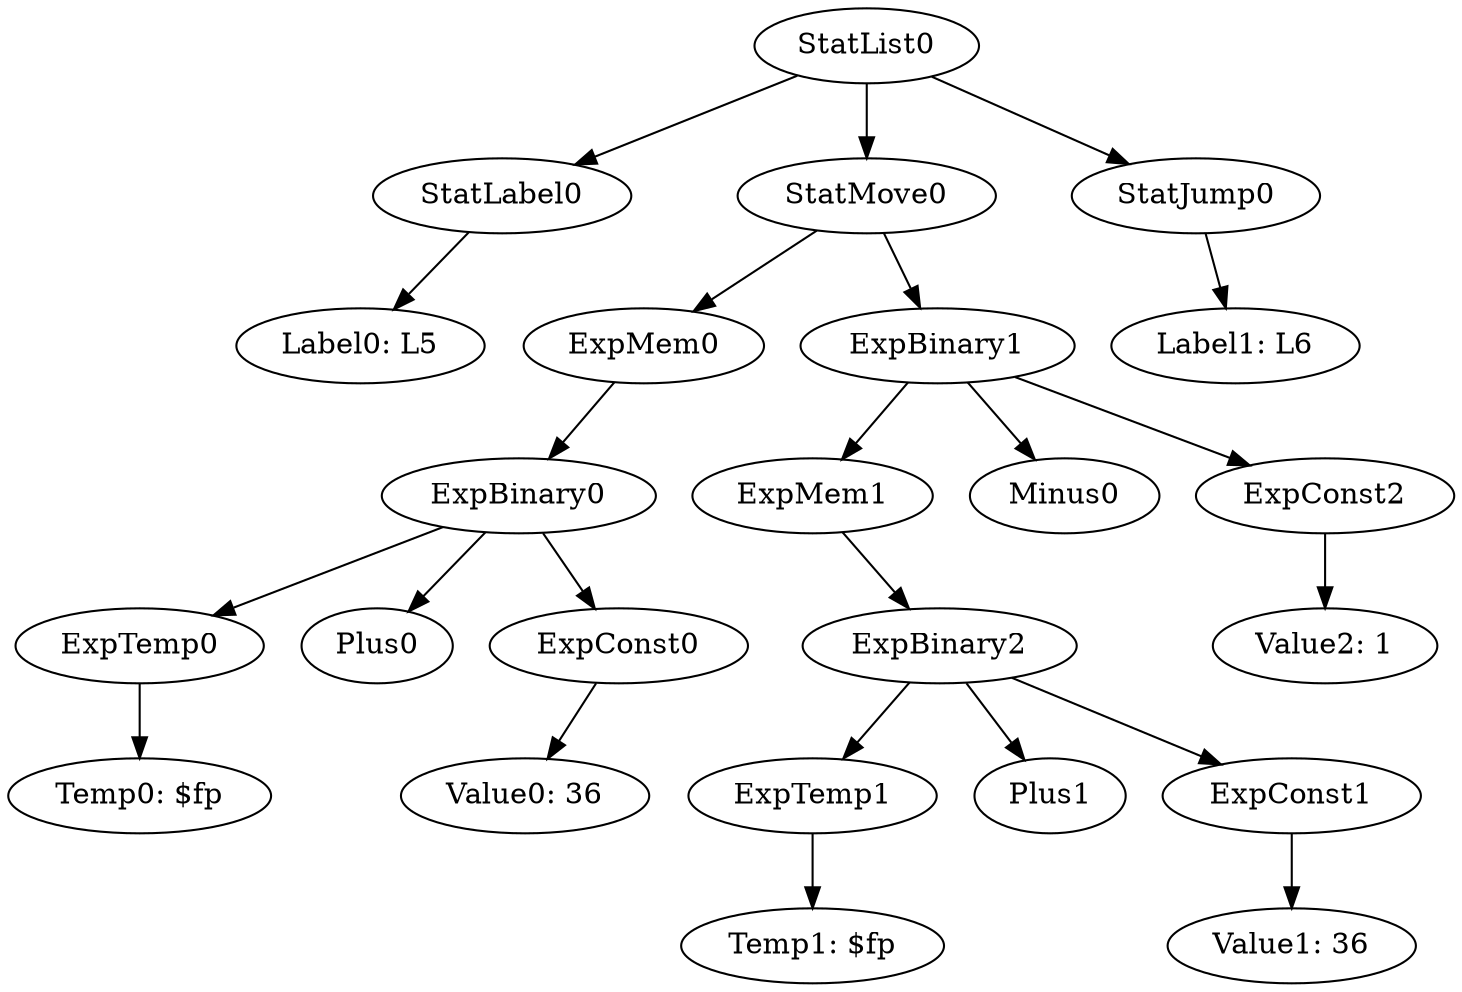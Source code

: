 digraph {
	ordering = out;
	StatJump0 -> "Label1: L6";
	ExpConst2 -> "Value2: 1";
	ExpBinary0 -> ExpTemp0;
	ExpBinary0 -> Plus0;
	ExpBinary0 -> ExpConst0;
	StatMove0 -> ExpMem0;
	StatMove0 -> ExpBinary1;
	ExpBinary2 -> ExpTemp1;
	ExpBinary2 -> Plus1;
	ExpBinary2 -> ExpConst1;
	ExpTemp0 -> "Temp0: $fp";
	StatList0 -> StatLabel0;
	StatList0 -> StatMove0;
	StatList0 -> StatJump0;
	StatLabel0 -> "Label0: L5";
	ExpMem1 -> ExpBinary2;
	ExpConst0 -> "Value0: 36";
	ExpBinary1 -> ExpMem1;
	ExpBinary1 -> Minus0;
	ExpBinary1 -> ExpConst2;
	ExpMem0 -> ExpBinary0;
	ExpTemp1 -> "Temp1: $fp";
	ExpConst1 -> "Value1: 36";
}

